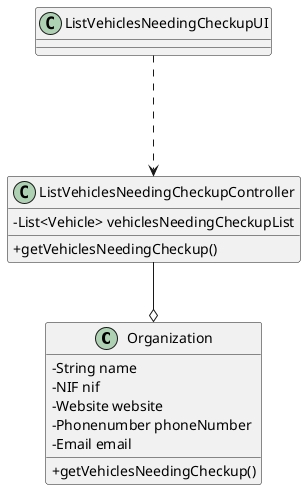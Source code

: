 @startuml
'skinparam monochrome true
skinparam packageStyle rectangle
skinparam shadowing false
skinparam linetype polyline
'skinparam linetype orto

skinparam classAttributeIconSize 0

'left to right direction
Class Organization {
    -String name
    -NIF nif
    -Website website
    -Phonenumber phoneNumber
    -Email email
    +getVehiclesNeedingCheckup()
}

Class ListVehiclesNeedingCheckupController{
    -List<Vehicle> vehiclesNeedingCheckupList
    +getVehiclesNeedingCheckup()
}

Class ListVehiclesNeedingCheckupUI{

}

ListVehiclesNeedingCheckupUI --.> ListVehiclesNeedingCheckupController
ListVehiclesNeedingCheckupController --o Organization

@enduml